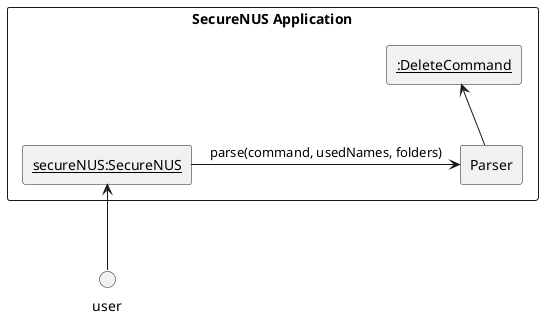 @startuml
'https://plantuml.com/component-diagram

circle "user"

rectangle "SecureNUS Application" {
    rectangle "<u>secureNUS:SecureNUS"
    "user" -u-> "<u>secureNUS:SecureNUS"
    rectangle "Parser"
    "<u>secureNUS:SecureNUS" -r-> "Parser" : parse(command, usedNames, folders)
    rectangle "<u>:DeleteCommand"
    "Parser" -u-> "<u>:DeleteCommand"

'    "<u>secureNUS:SecureNUS" -r-> "<u>:DeleteCommand":execute(command)
'    rectangle "<u>basicPasswordData:BasicPassword"
'    "<u>:DeleteCommand" -u-> "<u>basicPasswordData:BasicPassword"
''
'    rectangle "<u>secureNUSData:SecretMaster"
'    "<u>:DeleteCommand" -d-> "<u>secureNUSData:SecretMaster": removeSecret(deleteData)
'    rectangle "Backend"
'    "<u>secureNUS:SecureNUS" -r-> "Backend": updateStorage(ArrayList<Secret>)
}

@enduml